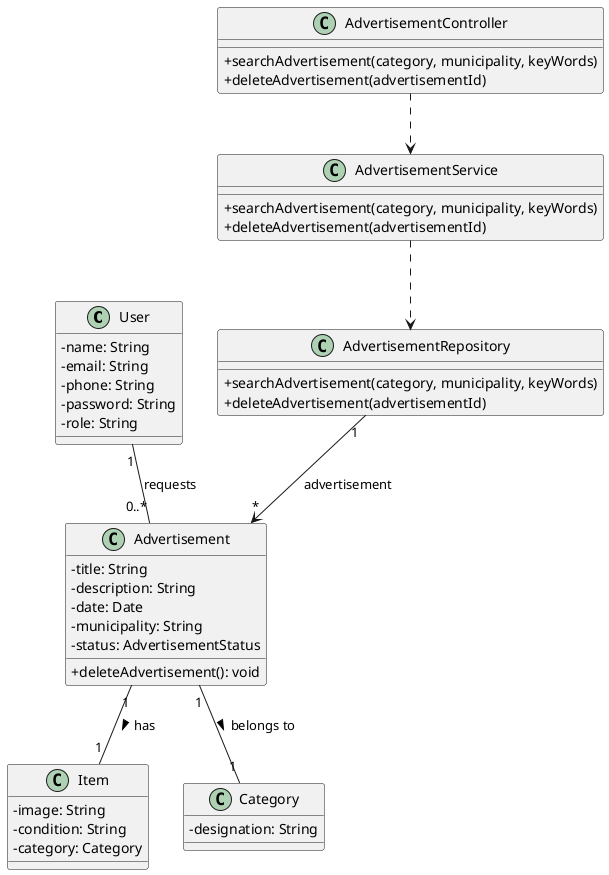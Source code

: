 @startuml
skinparam packageStyle rectangle
skinparam shadowing false
skinparam classAttributeIconSize 0

class User {
    - name: String
    - email: String
    - phone: String
    - password: String
    - role: String
}

class Item {
    - image: String
    - condition: String
    - category: Category
}

class Advertisement {
    - title: String
    - description: String
    - date: Date
    - municipality: String
    - status: AdvertisementStatus
    + deleteAdvertisement(): void
}

class Category {
    - designation: String
}

class AdvertisementController {
    + searchAdvertisement(category, municipality, keyWords)
    + deleteAdvertisement(advertisementId)
}

class AdvertisementService {
    + searchAdvertisement(category, municipality, keyWords)
    + deleteAdvertisement(advertisementId)
}

class AdvertisementRepository {
    + searchAdvertisement(category, municipality, keyWords)
    + deleteAdvertisement(advertisementId)
}

' --- Associações ---
User "1" -- "0..*" Advertisement : requests
Advertisement "1" -- "1" Item : has >
Advertisement "1" -- "1" Category : belongs to >

AdvertisementController ..> AdvertisementService
AdvertisementService ..> AdvertisementRepository
AdvertisementRepository "1" --> "*" Advertisement : advertisement

@enduml
